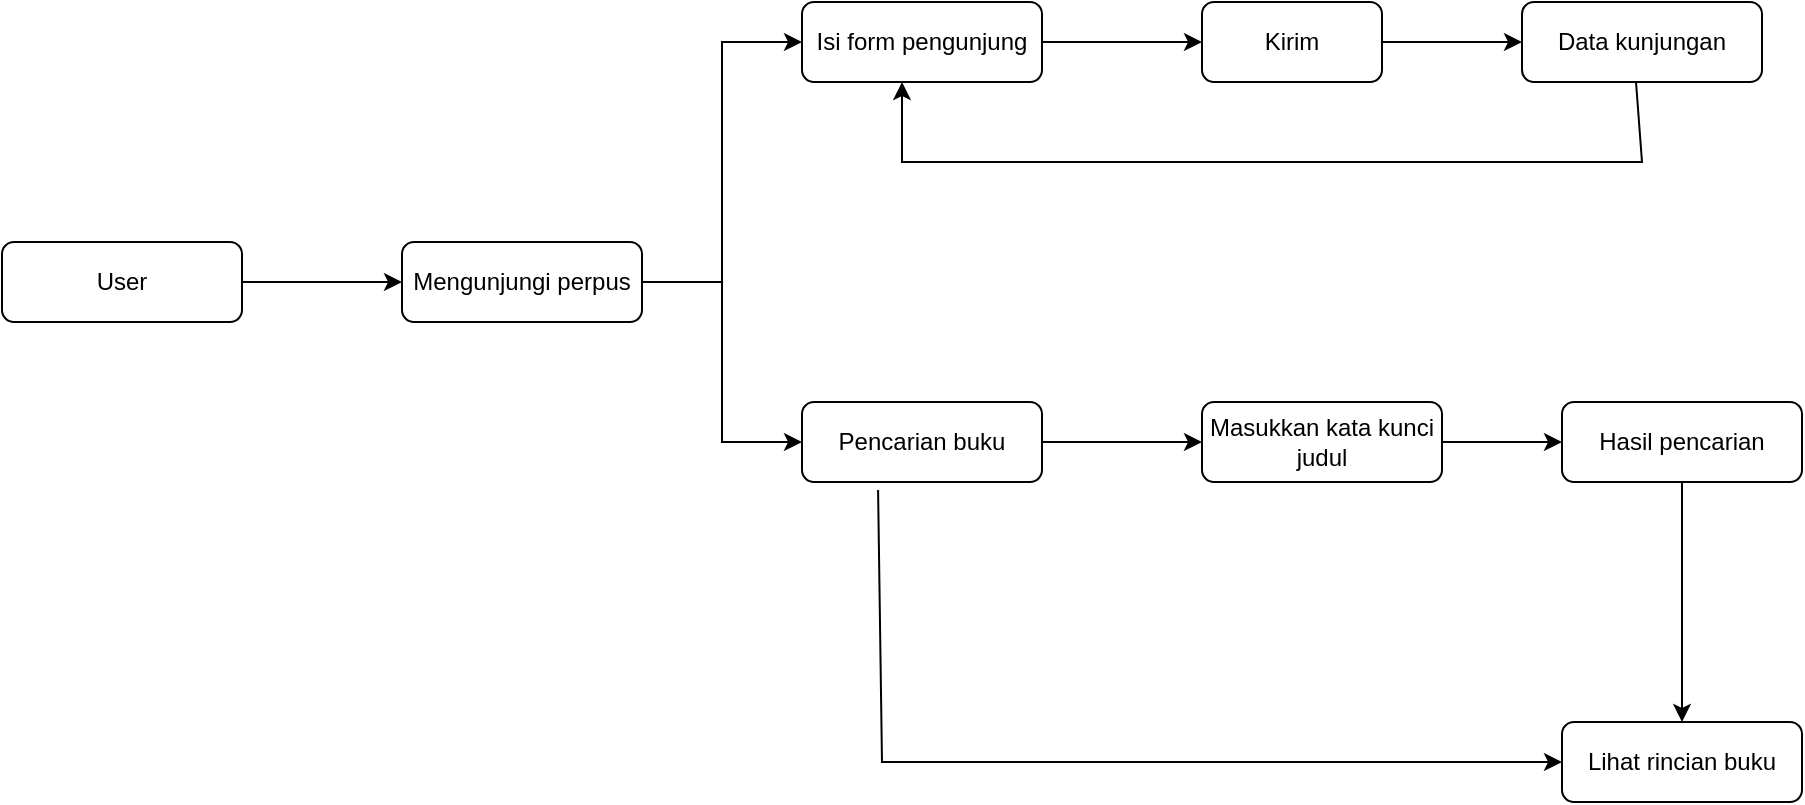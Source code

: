 <mxfile version="23.0.2" type="github">
  <diagram name="Page-1" id="r48RwjJko1MzEiJN_mms">
    <mxGraphModel dx="1114" dy="600" grid="1" gridSize="10" guides="1" tooltips="1" connect="1" arrows="1" fold="1" page="1" pageScale="1" pageWidth="850" pageHeight="1100" math="0" shadow="0">
      <root>
        <mxCell id="0" />
        <mxCell id="1" parent="0" />
        <mxCell id="33aVyqTp7wucnci4pX05-1" value="User" style="rounded=1;whiteSpace=wrap;html=1;" vertex="1" parent="1">
          <mxGeometry x="40" y="440" width="120" height="40" as="geometry" />
        </mxCell>
        <mxCell id="33aVyqTp7wucnci4pX05-2" value="Mengunjungi perpus" style="rounded=1;whiteSpace=wrap;html=1;" vertex="1" parent="1">
          <mxGeometry x="240" y="440" width="120" height="40" as="geometry" />
        </mxCell>
        <mxCell id="33aVyqTp7wucnci4pX05-3" value="" style="endArrow=classic;html=1;rounded=0;entryX=0;entryY=0.5;entryDx=0;entryDy=0;" edge="1" parent="1" source="33aVyqTp7wucnci4pX05-1" target="33aVyqTp7wucnci4pX05-2">
          <mxGeometry width="50" height="50" relative="1" as="geometry">
            <mxPoint x="400" y="540" as="sourcePoint" />
            <mxPoint x="450" y="490" as="targetPoint" />
            <Array as="points">
              <mxPoint x="200" y="460" />
            </Array>
          </mxGeometry>
        </mxCell>
        <mxCell id="33aVyqTp7wucnci4pX05-4" value="Isi form pengunjung" style="rounded=1;whiteSpace=wrap;html=1;" vertex="1" parent="1">
          <mxGeometry x="440" y="320" width="120" height="40" as="geometry" />
        </mxCell>
        <mxCell id="33aVyqTp7wucnci4pX05-5" value="Kirim" style="rounded=1;whiteSpace=wrap;html=1;" vertex="1" parent="1">
          <mxGeometry x="640" y="320" width="90" height="40" as="geometry" />
        </mxCell>
        <mxCell id="33aVyqTp7wucnci4pX05-6" value="Data kunjungan" style="rounded=1;whiteSpace=wrap;html=1;" vertex="1" parent="1">
          <mxGeometry x="800" y="320" width="120" height="40" as="geometry" />
        </mxCell>
        <mxCell id="33aVyqTp7wucnci4pX05-7" value="Pencarian buku" style="rounded=1;whiteSpace=wrap;html=1;" vertex="1" parent="1">
          <mxGeometry x="440" y="520" width="120" height="40" as="geometry" />
        </mxCell>
        <mxCell id="33aVyqTp7wucnci4pX05-8" value="Masukkan kata kunci judul" style="rounded=1;whiteSpace=wrap;html=1;" vertex="1" parent="1">
          <mxGeometry x="640" y="520" width="120" height="40" as="geometry" />
        </mxCell>
        <mxCell id="33aVyqTp7wucnci4pX05-9" value="Hasil pencarian" style="rounded=1;whiteSpace=wrap;html=1;" vertex="1" parent="1">
          <mxGeometry x="820" y="520" width="120" height="40" as="geometry" />
        </mxCell>
        <mxCell id="33aVyqTp7wucnci4pX05-10" value="Lihat rincian buku" style="rounded=1;whiteSpace=wrap;html=1;" vertex="1" parent="1">
          <mxGeometry x="820" y="680" width="120" height="40" as="geometry" />
        </mxCell>
        <mxCell id="33aVyqTp7wucnci4pX05-11" value="" style="endArrow=classic;html=1;rounded=0;" edge="1" parent="1" source="33aVyqTp7wucnci4pX05-4" target="33aVyqTp7wucnci4pX05-5">
          <mxGeometry width="50" height="50" relative="1" as="geometry">
            <mxPoint x="170" y="470" as="sourcePoint" />
            <mxPoint x="250" y="470" as="targetPoint" />
            <Array as="points">
              <mxPoint x="600" y="340" />
            </Array>
          </mxGeometry>
        </mxCell>
        <mxCell id="33aVyqTp7wucnci4pX05-12" value="" style="endArrow=classic;html=1;rounded=0;entryX=0;entryY=0.5;entryDx=0;entryDy=0;exitX=1;exitY=0.5;exitDx=0;exitDy=0;" edge="1" parent="1" source="33aVyqTp7wucnci4pX05-5" target="33aVyqTp7wucnci4pX05-6">
          <mxGeometry width="50" height="50" relative="1" as="geometry">
            <mxPoint x="570" y="350" as="sourcePoint" />
            <mxPoint x="650" y="350" as="targetPoint" />
            <Array as="points">
              <mxPoint x="760" y="340" />
              <mxPoint x="780" y="340" />
            </Array>
          </mxGeometry>
        </mxCell>
        <mxCell id="33aVyqTp7wucnci4pX05-13" value="" style="endArrow=classic;html=1;rounded=0;" edge="1" parent="1" source="33aVyqTp7wucnci4pX05-7" target="33aVyqTp7wucnci4pX05-8">
          <mxGeometry width="50" height="50" relative="1" as="geometry">
            <mxPoint x="570" y="350" as="sourcePoint" />
            <mxPoint x="650" y="350" as="targetPoint" />
            <Array as="points">
              <mxPoint x="600" y="540" />
            </Array>
          </mxGeometry>
        </mxCell>
        <mxCell id="33aVyqTp7wucnci4pX05-14" value="" style="endArrow=classic;html=1;rounded=0;exitX=1;exitY=0.5;exitDx=0;exitDy=0;" edge="1" parent="1" source="33aVyqTp7wucnci4pX05-8" target="33aVyqTp7wucnci4pX05-9">
          <mxGeometry width="50" height="50" relative="1" as="geometry">
            <mxPoint x="570" y="550" as="sourcePoint" />
            <mxPoint x="650" y="550" as="targetPoint" />
            <Array as="points">
              <mxPoint x="800" y="540" />
            </Array>
          </mxGeometry>
        </mxCell>
        <mxCell id="33aVyqTp7wucnci4pX05-15" value="" style="endArrow=classic;html=1;rounded=0;entryX=0.5;entryY=0;entryDx=0;entryDy=0;" edge="1" parent="1" source="33aVyqTp7wucnci4pX05-9" target="33aVyqTp7wucnci4pX05-10">
          <mxGeometry width="50" height="50" relative="1" as="geometry">
            <mxPoint x="570" y="550" as="sourcePoint" />
            <mxPoint x="650" y="550" as="targetPoint" />
            <Array as="points" />
          </mxGeometry>
        </mxCell>
        <mxCell id="33aVyqTp7wucnci4pX05-16" value="" style="endArrow=classic;html=1;rounded=0;exitX=0.317;exitY=1.1;exitDx=0;exitDy=0;exitPerimeter=0;" edge="1" parent="1" source="33aVyqTp7wucnci4pX05-7" target="33aVyqTp7wucnci4pX05-10">
          <mxGeometry width="50" height="50" relative="1" as="geometry">
            <mxPoint x="480" y="570" as="sourcePoint" />
            <mxPoint x="650" y="550" as="targetPoint" />
            <Array as="points">
              <mxPoint x="480" y="700" />
            </Array>
          </mxGeometry>
        </mxCell>
        <mxCell id="33aVyqTp7wucnci4pX05-17" value="" style="endArrow=classic;html=1;rounded=0;entryX=0;entryY=0.5;entryDx=0;entryDy=0;exitX=1;exitY=0.5;exitDx=0;exitDy=0;" edge="1" parent="1" source="33aVyqTp7wucnci4pX05-2" target="33aVyqTp7wucnci4pX05-4">
          <mxGeometry width="50" height="50" relative="1" as="geometry">
            <mxPoint x="400" y="640" as="sourcePoint" />
            <mxPoint x="450" y="590" as="targetPoint" />
            <Array as="points">
              <mxPoint x="400" y="460" />
              <mxPoint x="400" y="440" />
              <mxPoint x="400" y="340" />
            </Array>
          </mxGeometry>
        </mxCell>
        <mxCell id="33aVyqTp7wucnci4pX05-18" value="" style="endArrow=classic;html=1;rounded=0;" edge="1" parent="1" target="33aVyqTp7wucnci4pX05-7">
          <mxGeometry width="50" height="50" relative="1" as="geometry">
            <mxPoint x="400" y="430" as="sourcePoint" />
            <mxPoint x="450" y="590" as="targetPoint" />
            <Array as="points">
              <mxPoint x="400" y="540" />
            </Array>
          </mxGeometry>
        </mxCell>
        <mxCell id="33aVyqTp7wucnci4pX05-20" value="" style="endArrow=classic;html=1;rounded=0;" edge="1" parent="1">
          <mxGeometry width="50" height="50" relative="1" as="geometry">
            <mxPoint x="857" y="360" as="sourcePoint" />
            <mxPoint x="490" y="360" as="targetPoint" />
            <Array as="points">
              <mxPoint x="860" y="400" />
              <mxPoint x="490" y="400" />
            </Array>
          </mxGeometry>
        </mxCell>
      </root>
    </mxGraphModel>
  </diagram>
</mxfile>
